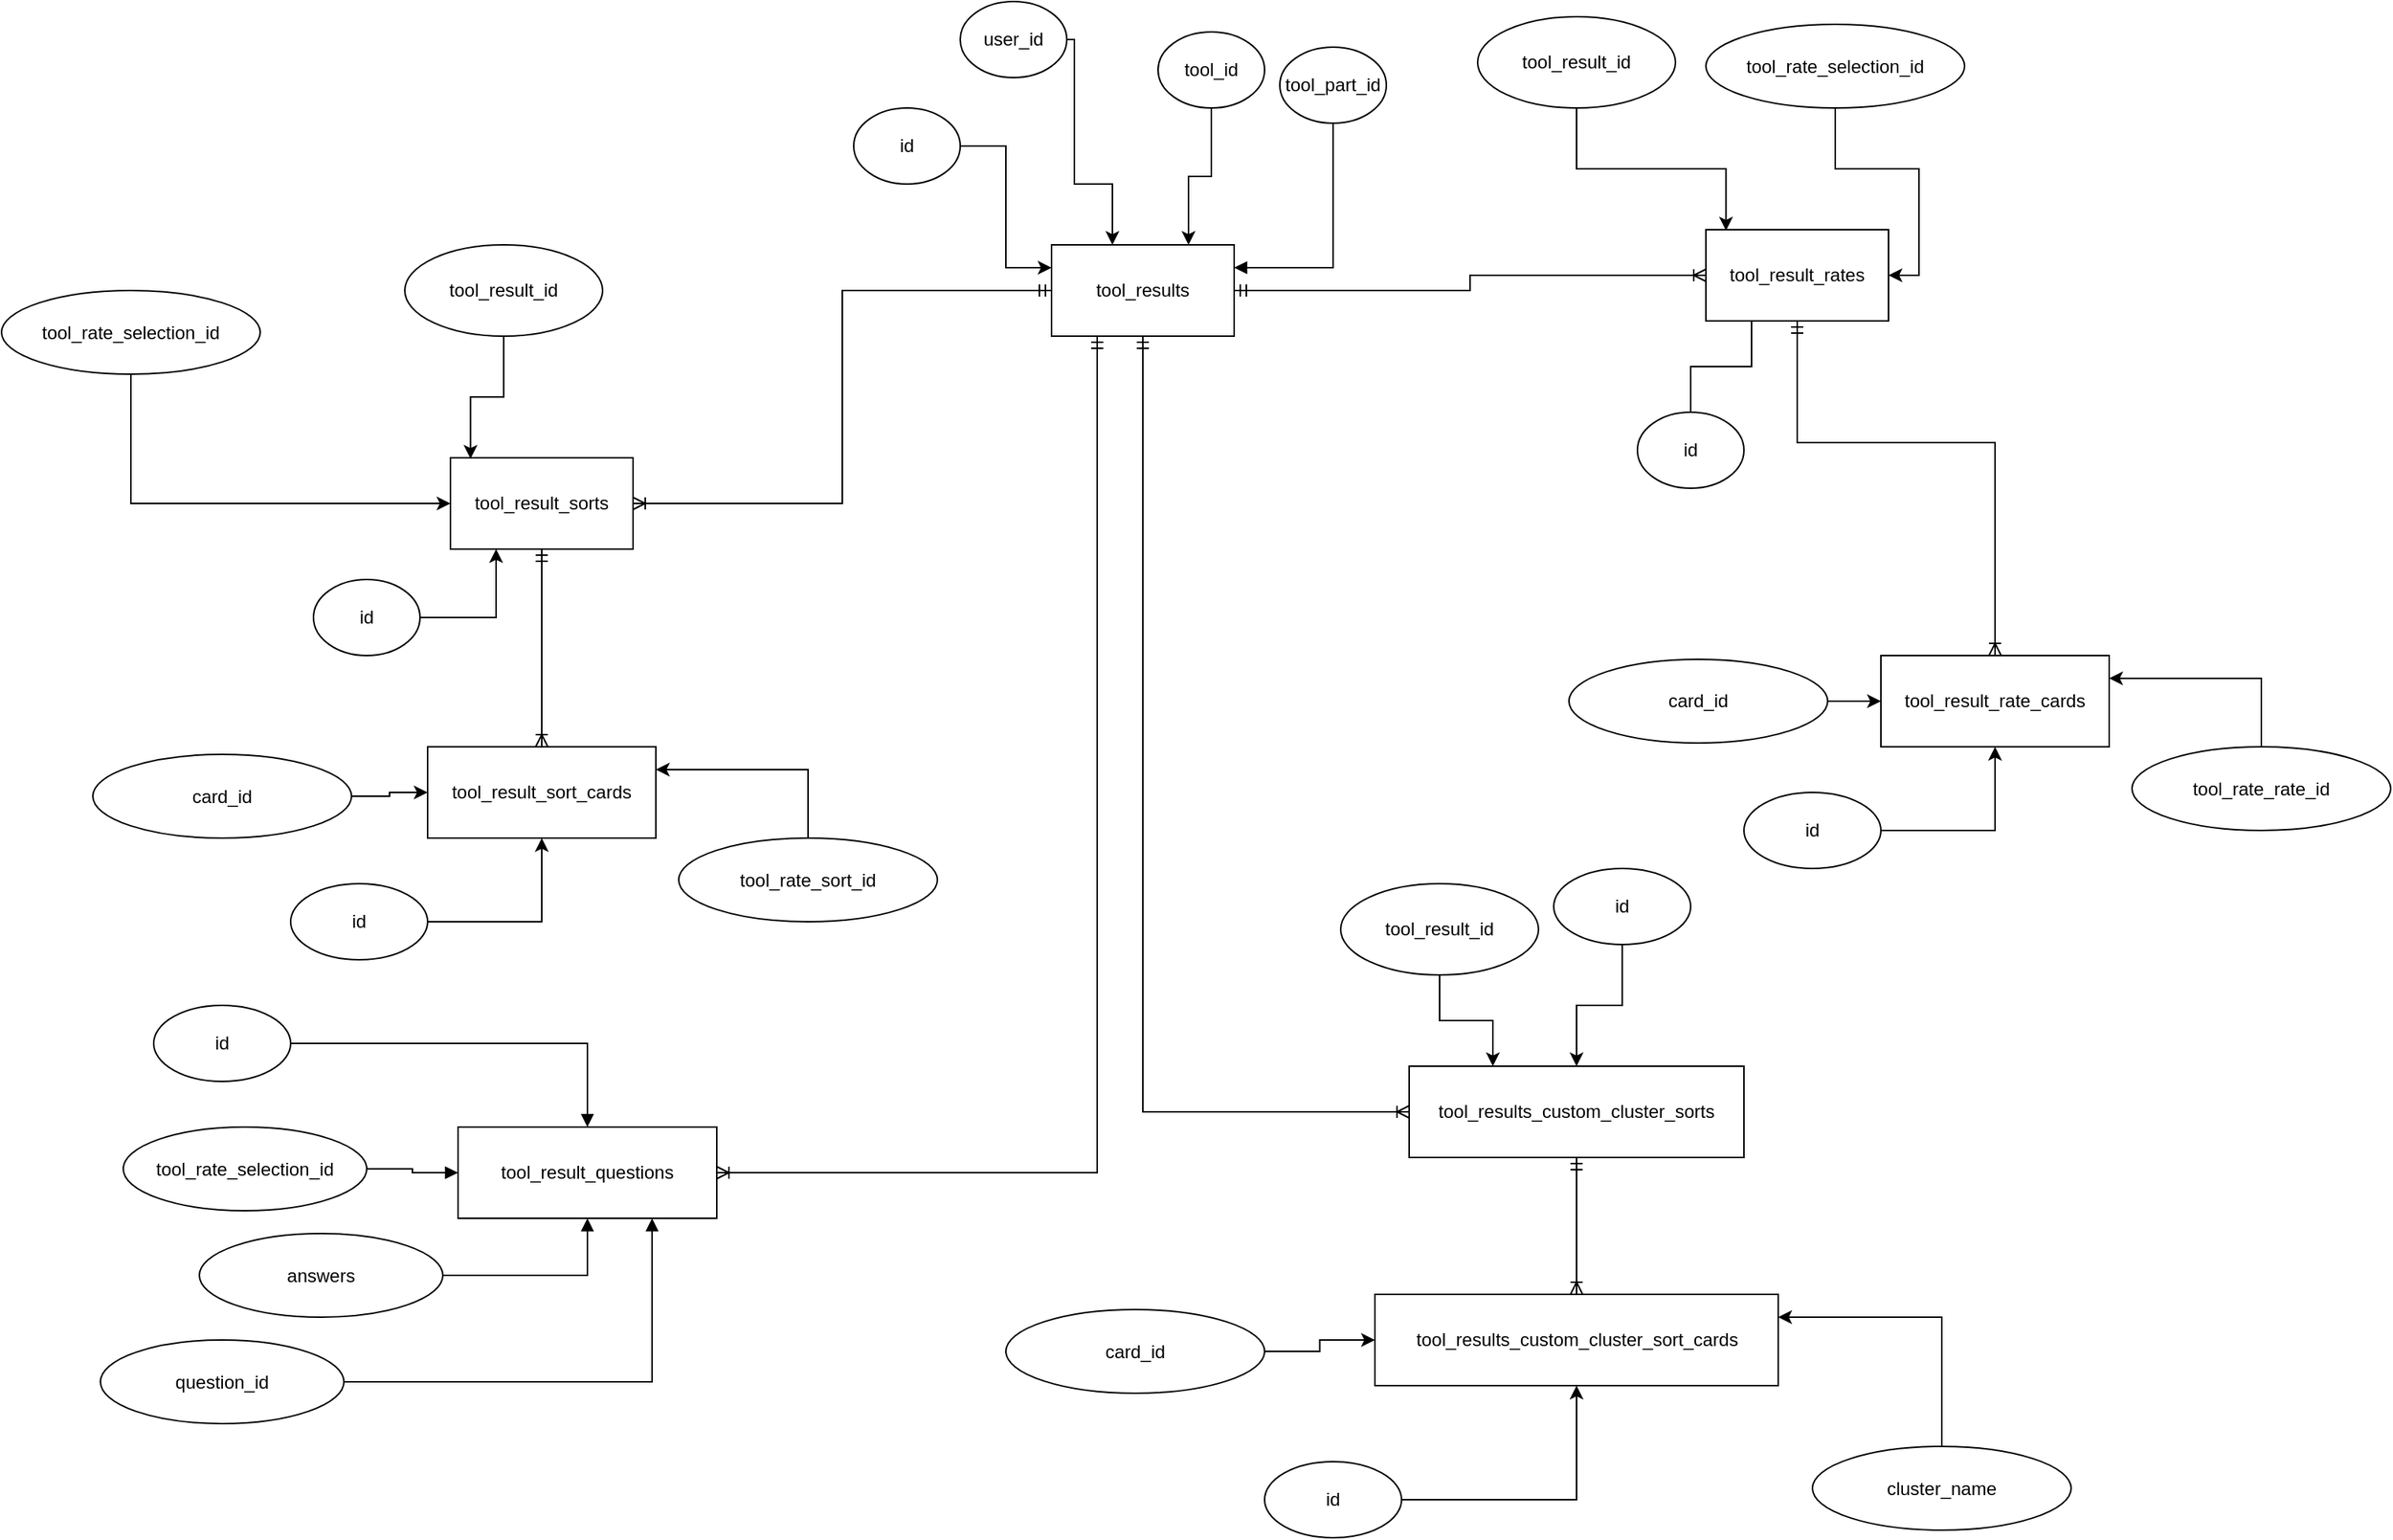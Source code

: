 <mxfile version="14.8.4" type="github">
  <diagram id="s0kK3envSmm_vPZ5UdHi" name="Page-1">
    <mxGraphModel dx="2071" dy="644" grid="1" gridSize="10" guides="1" tooltips="1" connect="1" arrows="1" fold="1" page="1" pageScale="1" pageWidth="850" pageHeight="1100" math="0" shadow="0">
      <root>
        <mxCell id="0" />
        <mxCell id="1" parent="0" />
        <mxCell id="IBH5QyoZwOED5b6Hb1C7-21" style="edgeStyle=orthogonalEdgeStyle;rounded=0;orthogonalLoop=1;jettySize=auto;html=1;exitX=1;exitY=0.5;exitDx=0;exitDy=0;endArrow=ERoneToMany;endFill=0;startArrow=ERmandOne;startFill=0;" parent="1" source="IBH5QyoZwOED5b6Hb1C7-1" target="IBH5QyoZwOED5b6Hb1C7-9" edge="1">
          <mxGeometry relative="1" as="geometry" />
        </mxCell>
        <mxCell id="1Lqj4-aU47I2CfEqmCzf-34" style="edgeStyle=orthogonalEdgeStyle;rounded=0;orthogonalLoop=1;jettySize=auto;html=1;exitX=0;exitY=0.5;exitDx=0;exitDy=0;entryX=1;entryY=0.5;entryDx=0;entryDy=0;endArrow=ERoneToMany;endFill=0;startArrow=ERmandOne;startFill=0;" parent="1" source="IBH5QyoZwOED5b6Hb1C7-1" target="1Lqj4-aU47I2CfEqmCzf-14" edge="1">
          <mxGeometry relative="1" as="geometry" />
        </mxCell>
        <mxCell id="1Lqj4-aU47I2CfEqmCzf-50" style="edgeStyle=orthogonalEdgeStyle;rounded=0;orthogonalLoop=1;jettySize=auto;html=1;exitX=0.25;exitY=1;exitDx=0;exitDy=0;entryX=1;entryY=0.5;entryDx=0;entryDy=0;startArrow=ERmandOne;startFill=0;endArrow=ERoneToMany;endFill=0;" parent="1" source="IBH5QyoZwOED5b6Hb1C7-1" target="1Lqj4-aU47I2CfEqmCzf-37" edge="1">
          <mxGeometry relative="1" as="geometry" />
        </mxCell>
        <mxCell id="ljA7cv0OlBiPl5dgkO5F-6" style="edgeStyle=orthogonalEdgeStyle;rounded=0;orthogonalLoop=1;jettySize=auto;html=1;exitX=0.5;exitY=1;exitDx=0;exitDy=0;entryX=0;entryY=0.5;entryDx=0;entryDy=0;startArrow=ERmandOne;startFill=0;endArrow=ERoneToMany;endFill=0;" edge="1" parent="1" source="IBH5QyoZwOED5b6Hb1C7-1" target="ljA7cv0OlBiPl5dgkO5F-1">
          <mxGeometry relative="1" as="geometry" />
        </mxCell>
        <mxCell id="IBH5QyoZwOED5b6Hb1C7-1" value="tool_results" style="rounded=0;whiteSpace=wrap;html=1;" parent="1" vertex="1">
          <mxGeometry x="170" y="170" width="120" height="60" as="geometry" />
        </mxCell>
        <mxCell id="1Lqj4-aU47I2CfEqmCzf-9" value="" style="edgeStyle=orthogonalEdgeStyle;rounded=0;orthogonalLoop=1;jettySize=auto;html=1;" parent="1" source="IBH5QyoZwOED5b6Hb1C7-3" target="IBH5QyoZwOED5b6Hb1C7-1" edge="1">
          <mxGeometry relative="1" as="geometry">
            <Array as="points">
              <mxPoint x="185" y="130" />
              <mxPoint x="210" y="130" />
            </Array>
          </mxGeometry>
        </mxCell>
        <mxCell id="IBH5QyoZwOED5b6Hb1C7-3" value="user_id" style="ellipse;whiteSpace=wrap;html=1;" parent="1" vertex="1">
          <mxGeometry x="110" y="10" width="70" height="50" as="geometry" />
        </mxCell>
        <mxCell id="1Lqj4-aU47I2CfEqmCzf-12" style="edgeStyle=orthogonalEdgeStyle;rounded=0;orthogonalLoop=1;jettySize=auto;html=1;exitX=0.5;exitY=1;exitDx=0;exitDy=0;entryX=0.75;entryY=0;entryDx=0;entryDy=0;" parent="1" source="IBH5QyoZwOED5b6Hb1C7-5" target="IBH5QyoZwOED5b6Hb1C7-1" edge="1">
          <mxGeometry relative="1" as="geometry" />
        </mxCell>
        <mxCell id="IBH5QyoZwOED5b6Hb1C7-5" value="tool_id" style="ellipse;whiteSpace=wrap;html=1;" parent="1" vertex="1">
          <mxGeometry x="240" y="30" width="70" height="50" as="geometry" />
        </mxCell>
        <mxCell id="IBH5QyoZwOED5b6Hb1C7-25" style="edgeStyle=orthogonalEdgeStyle;rounded=0;orthogonalLoop=1;jettySize=auto;html=1;exitX=0.5;exitY=1;exitDx=0;exitDy=0;entryX=0.5;entryY=0;entryDx=0;entryDy=0;startArrow=ERmandOne;startFill=0;endArrow=ERoneToMany;endFill=0;" parent="1" source="IBH5QyoZwOED5b6Hb1C7-9" target="IBH5QyoZwOED5b6Hb1C7-22" edge="1">
          <mxGeometry relative="1" as="geometry">
            <Array as="points">
              <mxPoint x="660" y="300" />
              <mxPoint x="790" y="300" />
            </Array>
          </mxGeometry>
        </mxCell>
        <mxCell id="IBH5QyoZwOED5b6Hb1C7-9" value="tool_result_rates" style="rounded=0;whiteSpace=wrap;html=1;" parent="1" vertex="1">
          <mxGeometry x="600" y="160" width="120" height="60" as="geometry" />
        </mxCell>
        <mxCell id="1Lqj4-aU47I2CfEqmCzf-36" style="edgeStyle=orthogonalEdgeStyle;rounded=0;orthogonalLoop=1;jettySize=auto;html=1;exitX=0.5;exitY=0;exitDx=0;exitDy=0;entryX=0.25;entryY=1;entryDx=0;entryDy=0;startArrow=none;startFill=0;endArrow=none;endFill=0;" parent="1" source="IBH5QyoZwOED5b6Hb1C7-10" target="IBH5QyoZwOED5b6Hb1C7-9" edge="1">
          <mxGeometry relative="1" as="geometry" />
        </mxCell>
        <mxCell id="IBH5QyoZwOED5b6Hb1C7-10" value="id" style="ellipse;whiteSpace=wrap;html=1;" parent="1" vertex="1">
          <mxGeometry x="555" y="280" width="70" height="50" as="geometry" />
        </mxCell>
        <mxCell id="IBH5QyoZwOED5b6Hb1C7-17" style="edgeStyle=orthogonalEdgeStyle;rounded=0;orthogonalLoop=1;jettySize=auto;html=1;exitX=0.5;exitY=1;exitDx=0;exitDy=0;entryX=0.11;entryY=0.01;entryDx=0;entryDy=0;entryPerimeter=0;" parent="1" source="IBH5QyoZwOED5b6Hb1C7-12" target="IBH5QyoZwOED5b6Hb1C7-9" edge="1">
          <mxGeometry relative="1" as="geometry" />
        </mxCell>
        <mxCell id="IBH5QyoZwOED5b6Hb1C7-12" value="tool_result_id" style="ellipse;whiteSpace=wrap;html=1;" parent="1" vertex="1">
          <mxGeometry x="450" y="20" width="130" height="60" as="geometry" />
        </mxCell>
        <mxCell id="IBH5QyoZwOED5b6Hb1C7-22" value="tool_result_rate_cards" style="rounded=0;whiteSpace=wrap;html=1;" parent="1" vertex="1">
          <mxGeometry x="715" y="440" width="150" height="60" as="geometry" />
        </mxCell>
        <mxCell id="1Lqj4-aU47I2CfEqmCzf-3" style="edgeStyle=orthogonalEdgeStyle;rounded=0;orthogonalLoop=1;jettySize=auto;html=1;exitX=0.5;exitY=1;exitDx=0;exitDy=0;entryX=1;entryY=0.5;entryDx=0;entryDy=0;" parent="1" source="IBH5QyoZwOED5b6Hb1C7-23" target="IBH5QyoZwOED5b6Hb1C7-9" edge="1">
          <mxGeometry relative="1" as="geometry" />
        </mxCell>
        <mxCell id="IBH5QyoZwOED5b6Hb1C7-23" value="tool_rate_selection_id" style="ellipse;whiteSpace=wrap;html=1;" parent="1" vertex="1">
          <mxGeometry x="600" y="25" width="170" height="55" as="geometry" />
        </mxCell>
        <mxCell id="1Lqj4-aU47I2CfEqmCzf-4" style="edgeStyle=orthogonalEdgeStyle;rounded=0;orthogonalLoop=1;jettySize=auto;html=1;exitX=1;exitY=0.5;exitDx=0;exitDy=0;" parent="1" source="IBH5QyoZwOED5b6Hb1C7-26" target="IBH5QyoZwOED5b6Hb1C7-22" edge="1">
          <mxGeometry relative="1" as="geometry" />
        </mxCell>
        <mxCell id="IBH5QyoZwOED5b6Hb1C7-26" value="id" style="ellipse;whiteSpace=wrap;html=1;" parent="1" vertex="1">
          <mxGeometry x="625" y="530" width="90" height="50" as="geometry" />
        </mxCell>
        <mxCell id="1Lqj4-aU47I2CfEqmCzf-2" style="edgeStyle=orthogonalEdgeStyle;rounded=0;orthogonalLoop=1;jettySize=auto;html=1;exitX=1;exitY=0.5;exitDx=0;exitDy=0;entryX=0;entryY=0.25;entryDx=0;entryDy=0;" parent="1" source="1Lqj4-aU47I2CfEqmCzf-1" target="IBH5QyoZwOED5b6Hb1C7-1" edge="1">
          <mxGeometry relative="1" as="geometry" />
        </mxCell>
        <mxCell id="1Lqj4-aU47I2CfEqmCzf-1" value="id" style="ellipse;whiteSpace=wrap;html=1;" parent="1" vertex="1">
          <mxGeometry x="40" y="80" width="70" height="50" as="geometry" />
        </mxCell>
        <mxCell id="1Lqj4-aU47I2CfEqmCzf-6" style="edgeStyle=orthogonalEdgeStyle;rounded=0;orthogonalLoop=1;jettySize=auto;html=1;exitX=0.5;exitY=0;exitDx=0;exitDy=0;entryX=1;entryY=0.25;entryDx=0;entryDy=0;" parent="1" source="1Lqj4-aU47I2CfEqmCzf-5" target="IBH5QyoZwOED5b6Hb1C7-22" edge="1">
          <mxGeometry relative="1" as="geometry" />
        </mxCell>
        <mxCell id="1Lqj4-aU47I2CfEqmCzf-5" value="tool_rate_rate_id" style="ellipse;whiteSpace=wrap;html=1;" parent="1" vertex="1">
          <mxGeometry x="880" y="500" width="170" height="55" as="geometry" />
        </mxCell>
        <mxCell id="1Lqj4-aU47I2CfEqmCzf-8" style="edgeStyle=orthogonalEdgeStyle;rounded=0;orthogonalLoop=1;jettySize=auto;html=1;exitX=1;exitY=0.5;exitDx=0;exitDy=0;" parent="1" source="1Lqj4-aU47I2CfEqmCzf-7" target="IBH5QyoZwOED5b6Hb1C7-22" edge="1">
          <mxGeometry relative="1" as="geometry" />
        </mxCell>
        <mxCell id="1Lqj4-aU47I2CfEqmCzf-7" value="card_id" style="ellipse;whiteSpace=wrap;html=1;" parent="1" vertex="1">
          <mxGeometry x="510" y="442.5" width="170" height="55" as="geometry" />
        </mxCell>
        <mxCell id="1Lqj4-aU47I2CfEqmCzf-13" style="edgeStyle=orthogonalEdgeStyle;rounded=0;orthogonalLoop=1;jettySize=auto;html=1;exitX=0.5;exitY=1;exitDx=0;exitDy=0;entryX=0.5;entryY=0;entryDx=0;entryDy=0;startArrow=ERmandOne;startFill=0;endArrow=ERoneToMany;endFill=0;" parent="1" source="1Lqj4-aU47I2CfEqmCzf-14" target="1Lqj4-aU47I2CfEqmCzf-19" edge="1">
          <mxGeometry relative="1" as="geometry" />
        </mxCell>
        <mxCell id="1Lqj4-aU47I2CfEqmCzf-14" value="tool_result_sorts" style="rounded=0;whiteSpace=wrap;html=1;" parent="1" vertex="1">
          <mxGeometry x="-225" y="310" width="120" height="60" as="geometry" />
        </mxCell>
        <mxCell id="1Lqj4-aU47I2CfEqmCzf-15" style="edgeStyle=orthogonalEdgeStyle;rounded=0;orthogonalLoop=1;jettySize=auto;html=1;exitX=1;exitY=0.5;exitDx=0;exitDy=0;entryX=0.25;entryY=1;entryDx=0;entryDy=0;" parent="1" source="1Lqj4-aU47I2CfEqmCzf-16" target="1Lqj4-aU47I2CfEqmCzf-14" edge="1">
          <mxGeometry relative="1" as="geometry" />
        </mxCell>
        <mxCell id="1Lqj4-aU47I2CfEqmCzf-16" value="id" style="ellipse;whiteSpace=wrap;html=1;" parent="1" vertex="1">
          <mxGeometry x="-315" y="390" width="70" height="50" as="geometry" />
        </mxCell>
        <mxCell id="1Lqj4-aU47I2CfEqmCzf-17" style="edgeStyle=orthogonalEdgeStyle;rounded=0;orthogonalLoop=1;jettySize=auto;html=1;exitX=0.5;exitY=1;exitDx=0;exitDy=0;entryX=0.11;entryY=0.01;entryDx=0;entryDy=0;entryPerimeter=0;" parent="1" source="1Lqj4-aU47I2CfEqmCzf-18" target="1Lqj4-aU47I2CfEqmCzf-14" edge="1">
          <mxGeometry relative="1" as="geometry" />
        </mxCell>
        <mxCell id="1Lqj4-aU47I2CfEqmCzf-18" value="tool_result_id" style="ellipse;whiteSpace=wrap;html=1;" parent="1" vertex="1">
          <mxGeometry x="-255" y="170" width="130" height="60" as="geometry" />
        </mxCell>
        <mxCell id="1Lqj4-aU47I2CfEqmCzf-19" value="tool_result_sort_cards" style="rounded=0;whiteSpace=wrap;html=1;" parent="1" vertex="1">
          <mxGeometry x="-240" y="500" width="150" height="60" as="geometry" />
        </mxCell>
        <mxCell id="1Lqj4-aU47I2CfEqmCzf-33" style="edgeStyle=orthogonalEdgeStyle;rounded=0;orthogonalLoop=1;jettySize=auto;html=1;exitX=0.5;exitY=1;exitDx=0;exitDy=0;entryX=0;entryY=0.5;entryDx=0;entryDy=0;" parent="1" source="1Lqj4-aU47I2CfEqmCzf-21" target="1Lqj4-aU47I2CfEqmCzf-14" edge="1">
          <mxGeometry relative="1" as="geometry" />
        </mxCell>
        <mxCell id="1Lqj4-aU47I2CfEqmCzf-21" value="tool_rate_selection_id" style="ellipse;whiteSpace=wrap;html=1;" parent="1" vertex="1">
          <mxGeometry x="-520" y="200" width="170" height="55" as="geometry" />
        </mxCell>
        <mxCell id="1Lqj4-aU47I2CfEqmCzf-22" style="edgeStyle=orthogonalEdgeStyle;rounded=0;orthogonalLoop=1;jettySize=auto;html=1;exitX=1;exitY=0.5;exitDx=0;exitDy=0;" parent="1" source="1Lqj4-aU47I2CfEqmCzf-23" target="1Lqj4-aU47I2CfEqmCzf-19" edge="1">
          <mxGeometry relative="1" as="geometry" />
        </mxCell>
        <mxCell id="1Lqj4-aU47I2CfEqmCzf-23" value="id" style="ellipse;whiteSpace=wrap;html=1;" parent="1" vertex="1">
          <mxGeometry x="-330" y="590" width="90" height="50" as="geometry" />
        </mxCell>
        <mxCell id="1Lqj4-aU47I2CfEqmCzf-24" style="edgeStyle=orthogonalEdgeStyle;rounded=0;orthogonalLoop=1;jettySize=auto;html=1;exitX=0.5;exitY=0;exitDx=0;exitDy=0;entryX=1;entryY=0.25;entryDx=0;entryDy=0;" parent="1" source="1Lqj4-aU47I2CfEqmCzf-25" target="1Lqj4-aU47I2CfEqmCzf-19" edge="1">
          <mxGeometry relative="1" as="geometry" />
        </mxCell>
        <mxCell id="1Lqj4-aU47I2CfEqmCzf-25" value="tool_rate_sort_id" style="ellipse;whiteSpace=wrap;html=1;" parent="1" vertex="1">
          <mxGeometry x="-75" y="560" width="170" height="55" as="geometry" />
        </mxCell>
        <mxCell id="1Lqj4-aU47I2CfEqmCzf-31" style="edgeStyle=orthogonalEdgeStyle;rounded=0;orthogonalLoop=1;jettySize=auto;html=1;exitX=1;exitY=0.5;exitDx=0;exitDy=0;" parent="1" source="1Lqj4-aU47I2CfEqmCzf-27" target="1Lqj4-aU47I2CfEqmCzf-19" edge="1">
          <mxGeometry relative="1" as="geometry" />
        </mxCell>
        <mxCell id="1Lqj4-aU47I2CfEqmCzf-27" value="card_id" style="ellipse;whiteSpace=wrap;html=1;" parent="1" vertex="1">
          <mxGeometry x="-460" y="505" width="170" height="55" as="geometry" />
        </mxCell>
        <mxCell id="1Lqj4-aU47I2CfEqmCzf-37" value="tool_result_questions" style="rounded=0;whiteSpace=wrap;html=1;" parent="1" vertex="1">
          <mxGeometry x="-220" y="750" width="170" height="60" as="geometry" />
        </mxCell>
        <mxCell id="1Lqj4-aU47I2CfEqmCzf-41" style="edgeStyle=orthogonalEdgeStyle;rounded=0;orthogonalLoop=1;jettySize=auto;html=1;exitX=1;exitY=0.5;exitDx=0;exitDy=0;startArrow=none;startFill=0;endArrow=block;endFill=1;" parent="1" source="1Lqj4-aU47I2CfEqmCzf-38" target="1Lqj4-aU47I2CfEqmCzf-37" edge="1">
          <mxGeometry relative="1" as="geometry" />
        </mxCell>
        <mxCell id="1Lqj4-aU47I2CfEqmCzf-38" value="tool_rate_selection_id" style="ellipse;whiteSpace=wrap;html=1;" parent="1" vertex="1">
          <mxGeometry x="-440" y="750" width="160" height="55" as="geometry" />
        </mxCell>
        <mxCell id="1Lqj4-aU47I2CfEqmCzf-40" value="" style="edgeStyle=orthogonalEdgeStyle;rounded=0;orthogonalLoop=1;jettySize=auto;html=1;startArrow=none;startFill=0;endArrow=block;endFill=1;" parent="1" source="1Lqj4-aU47I2CfEqmCzf-39" target="1Lqj4-aU47I2CfEqmCzf-37" edge="1">
          <mxGeometry relative="1" as="geometry" />
        </mxCell>
        <mxCell id="1Lqj4-aU47I2CfEqmCzf-39" value="id" style="ellipse;whiteSpace=wrap;html=1;" parent="1" vertex="1">
          <mxGeometry x="-420" y="670" width="90" height="50" as="geometry" />
        </mxCell>
        <mxCell id="1Lqj4-aU47I2CfEqmCzf-43" style="edgeStyle=orthogonalEdgeStyle;rounded=0;orthogonalLoop=1;jettySize=auto;html=1;exitX=1;exitY=0.5;exitDx=0;exitDy=0;startArrow=none;startFill=0;endArrow=block;endFill=1;" parent="1" source="1Lqj4-aU47I2CfEqmCzf-42" target="1Lqj4-aU47I2CfEqmCzf-37" edge="1">
          <mxGeometry relative="1" as="geometry" />
        </mxCell>
        <mxCell id="1Lqj4-aU47I2CfEqmCzf-42" value="answers" style="ellipse;whiteSpace=wrap;html=1;" parent="1" vertex="1">
          <mxGeometry x="-390" y="820" width="160" height="55" as="geometry" />
        </mxCell>
        <mxCell id="1Lqj4-aU47I2CfEqmCzf-47" style="edgeStyle=orthogonalEdgeStyle;rounded=0;orthogonalLoop=1;jettySize=auto;html=1;exitX=0.5;exitY=1;exitDx=0;exitDy=0;entryX=1;entryY=0.25;entryDx=0;entryDy=0;startArrow=none;startFill=0;endArrow=block;endFill=1;" parent="1" source="1Lqj4-aU47I2CfEqmCzf-46" target="IBH5QyoZwOED5b6Hb1C7-1" edge="1">
          <mxGeometry relative="1" as="geometry" />
        </mxCell>
        <mxCell id="1Lqj4-aU47I2CfEqmCzf-46" value="tool_part_id" style="ellipse;whiteSpace=wrap;html=1;" parent="1" vertex="1">
          <mxGeometry x="320" y="40" width="70" height="50" as="geometry" />
        </mxCell>
        <mxCell id="1Lqj4-aU47I2CfEqmCzf-49" style="edgeStyle=orthogonalEdgeStyle;rounded=0;orthogonalLoop=1;jettySize=auto;html=1;exitX=1;exitY=0.5;exitDx=0;exitDy=0;entryX=0.75;entryY=1;entryDx=0;entryDy=0;startArrow=none;startFill=0;endArrow=block;endFill=1;" parent="1" source="1Lqj4-aU47I2CfEqmCzf-48" target="1Lqj4-aU47I2CfEqmCzf-37" edge="1">
          <mxGeometry relative="1" as="geometry" />
        </mxCell>
        <mxCell id="1Lqj4-aU47I2CfEqmCzf-48" value="question_id" style="ellipse;whiteSpace=wrap;html=1;" parent="1" vertex="1">
          <mxGeometry x="-455" y="890" width="160" height="55" as="geometry" />
        </mxCell>
        <mxCell id="ljA7cv0OlBiPl5dgkO5F-14" style="edgeStyle=orthogonalEdgeStyle;rounded=0;orthogonalLoop=1;jettySize=auto;html=1;exitX=0.5;exitY=1;exitDx=0;exitDy=0;entryX=0.5;entryY=0;entryDx=0;entryDy=0;startArrow=ERmandOne;startFill=0;endArrow=ERoneToMany;endFill=0;" edge="1" parent="1" source="ljA7cv0OlBiPl5dgkO5F-1" target="ljA7cv0OlBiPl5dgkO5F-7">
          <mxGeometry relative="1" as="geometry" />
        </mxCell>
        <mxCell id="ljA7cv0OlBiPl5dgkO5F-1" value="tool_results_custom_cluster_sorts" style="rounded=0;whiteSpace=wrap;html=1;" vertex="1" parent="1">
          <mxGeometry x="405" y="710" width="220" height="60" as="geometry" />
        </mxCell>
        <mxCell id="ljA7cv0OlBiPl5dgkO5F-3" style="edgeStyle=orthogonalEdgeStyle;rounded=0;orthogonalLoop=1;jettySize=auto;html=1;exitX=0.5;exitY=1;exitDx=0;exitDy=0;entryX=0.25;entryY=0;entryDx=0;entryDy=0;" edge="1" parent="1" source="ljA7cv0OlBiPl5dgkO5F-2" target="ljA7cv0OlBiPl5dgkO5F-1">
          <mxGeometry relative="1" as="geometry" />
        </mxCell>
        <mxCell id="ljA7cv0OlBiPl5dgkO5F-2" value="tool_result_id" style="ellipse;whiteSpace=wrap;html=1;" vertex="1" parent="1">
          <mxGeometry x="360" y="590" width="130" height="60" as="geometry" />
        </mxCell>
        <mxCell id="ljA7cv0OlBiPl5dgkO5F-5" style="edgeStyle=orthogonalEdgeStyle;rounded=0;orthogonalLoop=1;jettySize=auto;html=1;exitX=0.5;exitY=1;exitDx=0;exitDy=0;" edge="1" parent="1" source="ljA7cv0OlBiPl5dgkO5F-4" target="ljA7cv0OlBiPl5dgkO5F-1">
          <mxGeometry relative="1" as="geometry" />
        </mxCell>
        <mxCell id="ljA7cv0OlBiPl5dgkO5F-4" value="id" style="ellipse;whiteSpace=wrap;html=1;" vertex="1" parent="1">
          <mxGeometry x="500" y="580" width="90" height="50" as="geometry" />
        </mxCell>
        <mxCell id="ljA7cv0OlBiPl5dgkO5F-7" value="tool_results_custom_cluster_sort_cards" style="rounded=0;whiteSpace=wrap;html=1;" vertex="1" parent="1">
          <mxGeometry x="382.5" y="860" width="265" height="60" as="geometry" />
        </mxCell>
        <mxCell id="ljA7cv0OlBiPl5dgkO5F-8" style="edgeStyle=orthogonalEdgeStyle;rounded=0;orthogonalLoop=1;jettySize=auto;html=1;exitX=1;exitY=0.5;exitDx=0;exitDy=0;" edge="1" parent="1" source="ljA7cv0OlBiPl5dgkO5F-9" target="ljA7cv0OlBiPl5dgkO5F-7">
          <mxGeometry relative="1" as="geometry" />
        </mxCell>
        <mxCell id="ljA7cv0OlBiPl5dgkO5F-9" value="id" style="ellipse;whiteSpace=wrap;html=1;" vertex="1" parent="1">
          <mxGeometry x="310" y="970" width="90" height="50" as="geometry" />
        </mxCell>
        <mxCell id="ljA7cv0OlBiPl5dgkO5F-10" style="edgeStyle=orthogonalEdgeStyle;rounded=0;orthogonalLoop=1;jettySize=auto;html=1;exitX=0.5;exitY=0;exitDx=0;exitDy=0;entryX=1;entryY=0.25;entryDx=0;entryDy=0;" edge="1" parent="1" source="ljA7cv0OlBiPl5dgkO5F-11" target="ljA7cv0OlBiPl5dgkO5F-7">
          <mxGeometry relative="1" as="geometry" />
        </mxCell>
        <mxCell id="ljA7cv0OlBiPl5dgkO5F-11" value="cluster_name" style="ellipse;whiteSpace=wrap;html=1;" vertex="1" parent="1">
          <mxGeometry x="670" y="960" width="170" height="55" as="geometry" />
        </mxCell>
        <mxCell id="ljA7cv0OlBiPl5dgkO5F-12" style="edgeStyle=orthogonalEdgeStyle;rounded=0;orthogonalLoop=1;jettySize=auto;html=1;exitX=1;exitY=0.5;exitDx=0;exitDy=0;" edge="1" parent="1" source="ljA7cv0OlBiPl5dgkO5F-13" target="ljA7cv0OlBiPl5dgkO5F-7">
          <mxGeometry relative="1" as="geometry" />
        </mxCell>
        <mxCell id="ljA7cv0OlBiPl5dgkO5F-13" value="card_id" style="ellipse;whiteSpace=wrap;html=1;" vertex="1" parent="1">
          <mxGeometry x="140" y="870" width="170" height="55" as="geometry" />
        </mxCell>
      </root>
    </mxGraphModel>
  </diagram>
</mxfile>
